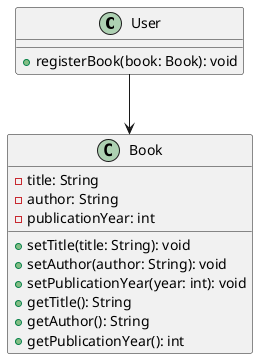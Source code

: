 @startuml
class User {
    + registerBook(book: Book): void
}

class Book {
    - title: String
    - author: String
    - publicationYear: int
    + setTitle(title: String): void
    + setAuthor(author: String): void
    + setPublicationYear(year: int): void
    + getTitle(): String
    + getAuthor(): String
    + getPublicationYear(): int
}

User --> Book
@enduml